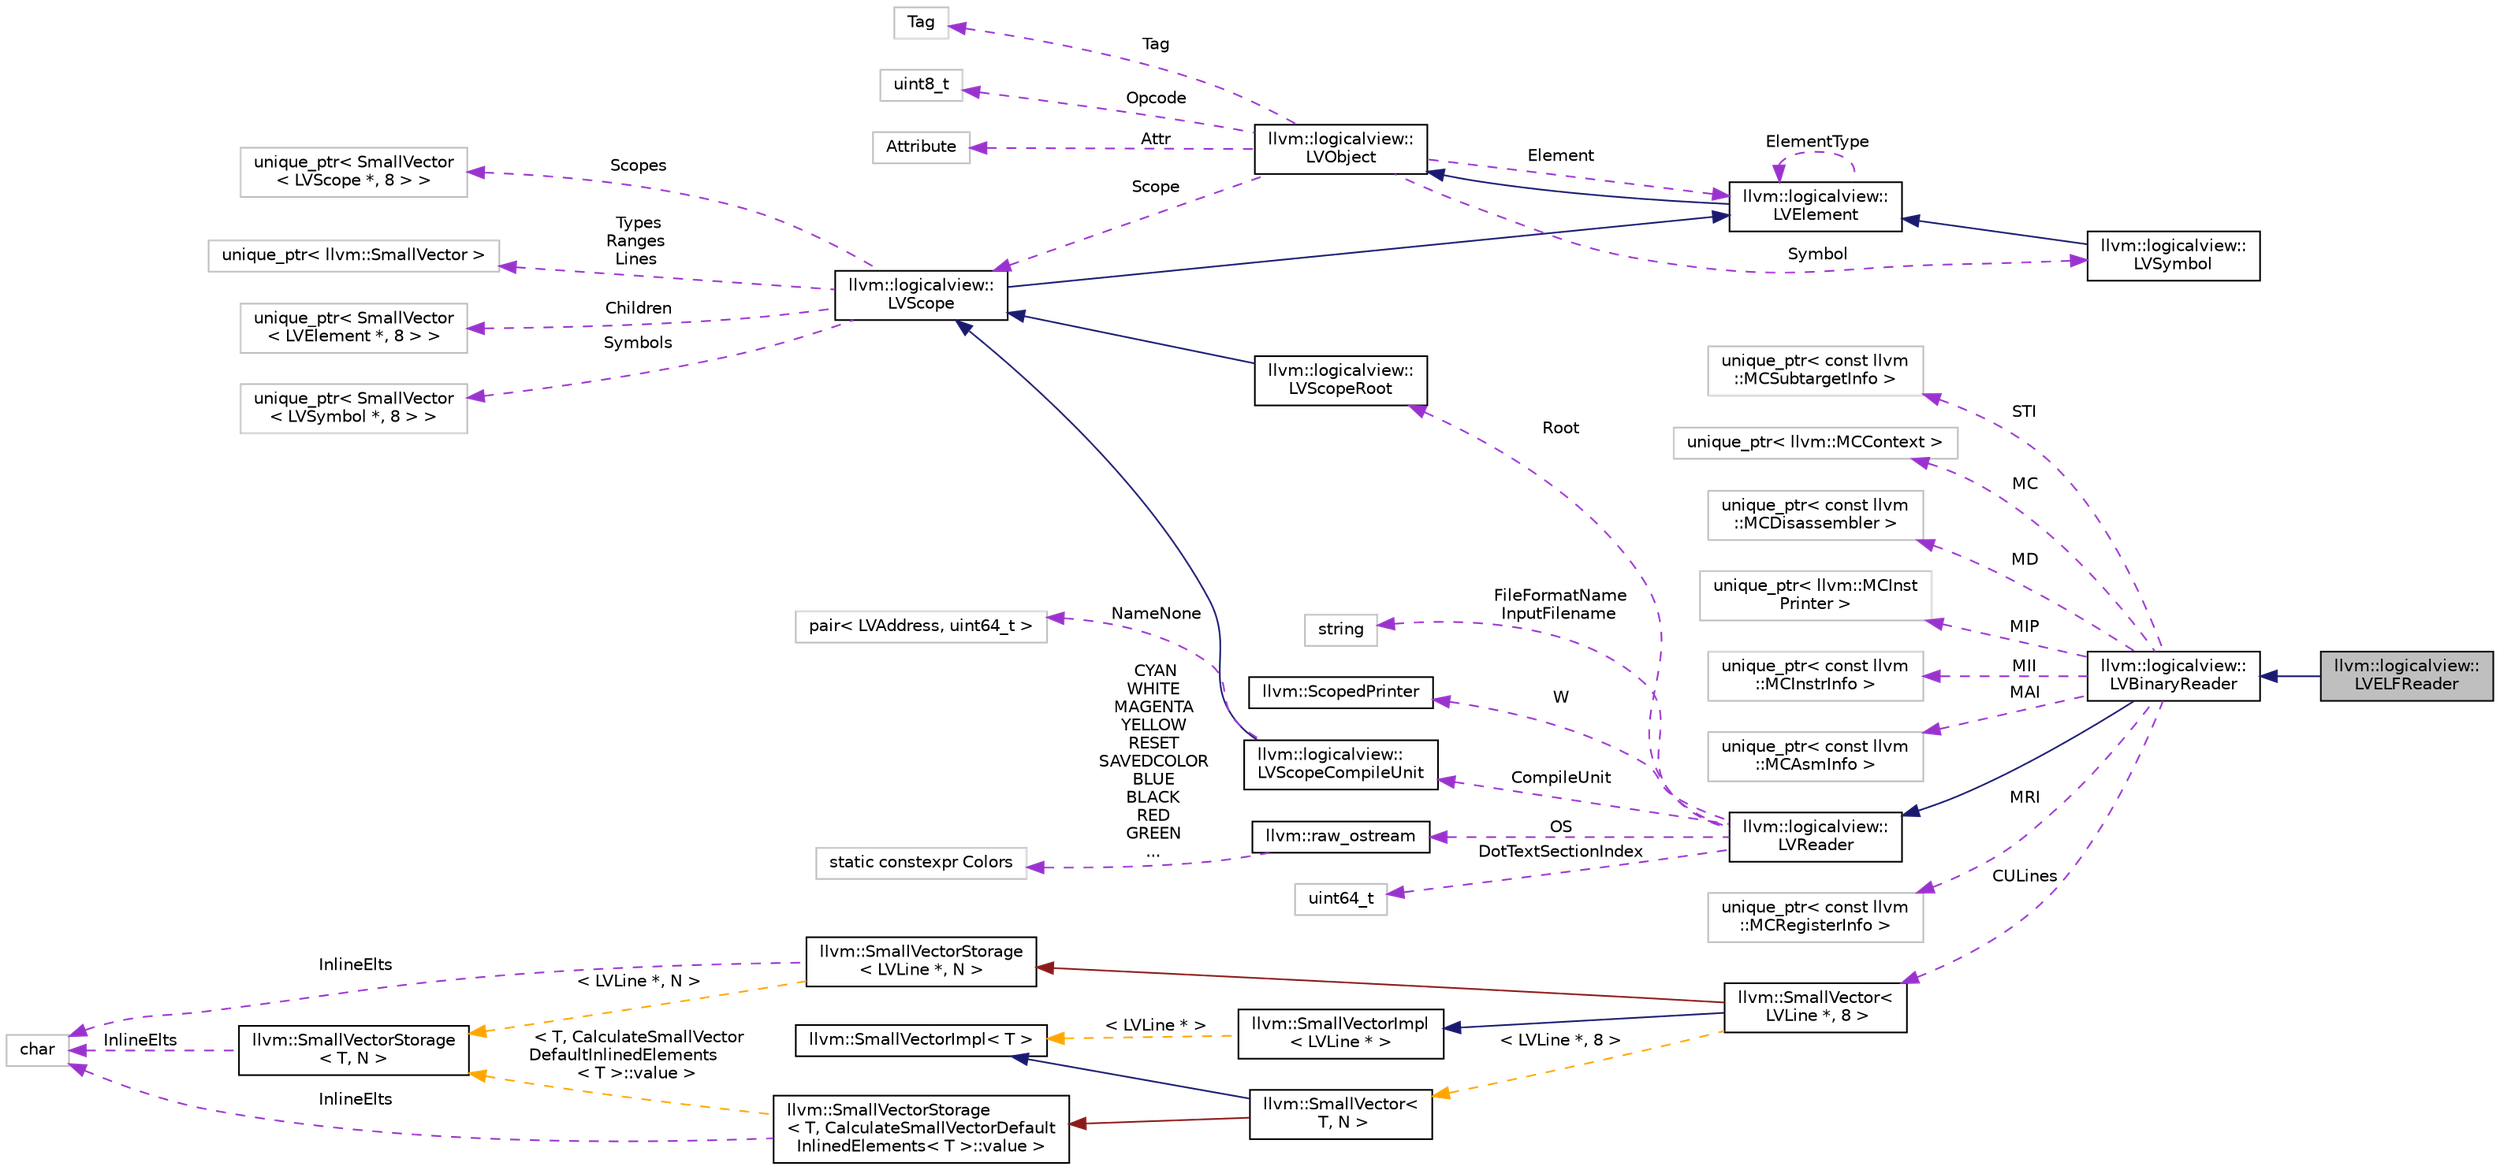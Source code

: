 digraph "llvm::logicalview::LVELFReader"
{
 // LATEX_PDF_SIZE
  bgcolor="transparent";
  edge [fontname="Helvetica",fontsize="10",labelfontname="Helvetica",labelfontsize="10"];
  node [fontname="Helvetica",fontsize="10",shape=record];
  rankdir="LR";
  Node1 [label="llvm::logicalview::\lLVELFReader",height=0.2,width=0.4,color="black", fillcolor="grey75", style="filled", fontcolor="black",tooltip=" "];
  Node2 -> Node1 [dir="back",color="midnightblue",fontsize="10",style="solid",fontname="Helvetica"];
  Node2 [label="llvm::logicalview::\lLVBinaryReader",height=0.2,width=0.4,color="black",URL="$classllvm_1_1logicalview_1_1LVBinaryReader.html",tooltip=" "];
  Node3 -> Node2 [dir="back",color="midnightblue",fontsize="10",style="solid",fontname="Helvetica"];
  Node3 [label="llvm::logicalview::\lLVReader",height=0.2,width=0.4,color="black",URL="$classllvm_1_1logicalview_1_1LVReader.html",tooltip="The logical reader owns of all the logical elements created during the debug information parsing."];
  Node4 -> Node3 [dir="back",color="darkorchid3",fontsize="10",style="dashed",label=" Root" ,fontname="Helvetica"];
  Node4 [label="llvm::logicalview::\lLVScopeRoot",height=0.2,width=0.4,color="black",URL="$classllvm_1_1logicalview_1_1LVScopeRoot.html",tooltip=" "];
  Node5 -> Node4 [dir="back",color="midnightblue",fontsize="10",style="solid",fontname="Helvetica"];
  Node5 [label="llvm::logicalview::\lLVScope",height=0.2,width=0.4,color="black",URL="$classllvm_1_1logicalview_1_1LVScope.html",tooltip=" "];
  Node6 -> Node5 [dir="back",color="midnightblue",fontsize="10",style="solid",fontname="Helvetica"];
  Node6 [label="llvm::logicalview::\lLVElement",height=0.2,width=0.4,color="black",URL="$classllvm_1_1logicalview_1_1LVElement.html",tooltip=" "];
  Node7 -> Node6 [dir="back",color="midnightblue",fontsize="10",style="solid",fontname="Helvetica"];
  Node7 [label="llvm::logicalview::\lLVObject",height=0.2,width=0.4,color="black",URL="$classllvm_1_1logicalview_1_1LVObject.html",tooltip=" "];
  Node6 -> Node7 [dir="back",color="darkorchid3",fontsize="10",style="dashed",label=" Element" ,fontname="Helvetica"];
  Node8 -> Node7 [dir="back",color="darkorchid3",fontsize="10",style="dashed",label=" Symbol" ,fontname="Helvetica"];
  Node8 [label="llvm::logicalview::\lLVSymbol",height=0.2,width=0.4,color="black",URL="$classllvm_1_1logicalview_1_1LVSymbol.html",tooltip=" "];
  Node6 -> Node8 [dir="back",color="midnightblue",fontsize="10",style="solid",fontname="Helvetica"];
  Node9 -> Node7 [dir="back",color="darkorchid3",fontsize="10",style="dashed",label=" Tag" ,fontname="Helvetica"];
  Node9 [label="Tag",height=0.2,width=0.4,color="grey75",tooltip=" "];
  Node10 -> Node7 [dir="back",color="darkorchid3",fontsize="10",style="dashed",label=" Opcode" ,fontname="Helvetica"];
  Node10 [label="uint8_t",height=0.2,width=0.4,color="grey75",tooltip=" "];
  Node5 -> Node7 [dir="back",color="darkorchid3",fontsize="10",style="dashed",label=" Scope" ,fontname="Helvetica"];
  Node11 -> Node7 [dir="back",color="darkorchid3",fontsize="10",style="dashed",label=" Attr" ,fontname="Helvetica"];
  Node11 [label="Attribute",height=0.2,width=0.4,color="grey75",tooltip=" "];
  Node6 -> Node6 [dir="back",color="darkorchid3",fontsize="10",style="dashed",label=" ElementType" ,fontname="Helvetica"];
  Node12 -> Node5 [dir="back",color="darkorchid3",fontsize="10",style="dashed",label=" Scopes" ,fontname="Helvetica"];
  Node12 [label="unique_ptr\< SmallVector\l\< LVScope *, 8 \> \>",height=0.2,width=0.4,color="grey75",tooltip=" "];
  Node13 -> Node5 [dir="back",color="darkorchid3",fontsize="10",style="dashed",label=" Types\nRanges\nLines" ,fontname="Helvetica"];
  Node13 [label="unique_ptr\< llvm::SmallVector \>",height=0.2,width=0.4,color="grey75",tooltip=" "];
  Node14 -> Node5 [dir="back",color="darkorchid3",fontsize="10",style="dashed",label=" Children" ,fontname="Helvetica"];
  Node14 [label="unique_ptr\< SmallVector\l\< LVElement *, 8 \> \>",height=0.2,width=0.4,color="grey75",tooltip=" "];
  Node15 -> Node5 [dir="back",color="darkorchid3",fontsize="10",style="dashed",label=" Symbols" ,fontname="Helvetica"];
  Node15 [label="unique_ptr\< SmallVector\l\< LVSymbol *, 8 \> \>",height=0.2,width=0.4,color="grey75",tooltip=" "];
  Node16 -> Node3 [dir="back",color="darkorchid3",fontsize="10",style="dashed",label=" DotTextSectionIndex" ,fontname="Helvetica"];
  Node16 [label="uint64_t",height=0.2,width=0.4,color="grey75",tooltip=" "];
  Node17 -> Node3 [dir="back",color="darkorchid3",fontsize="10",style="dashed",label=" CompileUnit" ,fontname="Helvetica"];
  Node17 [label="llvm::logicalview::\lLVScopeCompileUnit",height=0.2,width=0.4,color="black",URL="$classllvm_1_1logicalview_1_1LVScopeCompileUnit.html",tooltip=" "];
  Node5 -> Node17 [dir="back",color="midnightblue",fontsize="10",style="solid",fontname="Helvetica"];
  Node18 -> Node17 [dir="back",color="darkorchid3",fontsize="10",style="dashed",label=" NameNone" ,fontname="Helvetica"];
  Node18 [label="pair\< LVAddress, uint64_t \>",height=0.2,width=0.4,color="grey75",tooltip=" "];
  Node19 -> Node3 [dir="back",color="darkorchid3",fontsize="10",style="dashed",label=" FileFormatName\nInputFilename" ,fontname="Helvetica"];
  Node19 [label="string",height=0.2,width=0.4,color="grey75",tooltip=" "];
  Node20 -> Node3 [dir="back",color="darkorchid3",fontsize="10",style="dashed",label=" W" ,fontname="Helvetica"];
  Node20 [label="llvm::ScopedPrinter",height=0.2,width=0.4,color="black",URL="$classllvm_1_1ScopedPrinter.html",tooltip=" "];
  Node21 -> Node3 [dir="back",color="darkorchid3",fontsize="10",style="dashed",label=" OS" ,fontname="Helvetica"];
  Node21 [label="llvm::raw_ostream",height=0.2,width=0.4,color="black",URL="$classllvm_1_1raw__ostream.html",tooltip="This class implements an extremely fast bulk output stream that can only output to a stream."];
  Node22 -> Node21 [dir="back",color="darkorchid3",fontsize="10",style="dashed",label=" CYAN\nWHITE\nMAGENTA\nYELLOW\nRESET\nSAVEDCOLOR\nBLUE\nBLACK\nRED\nGREEN\n..." ,fontname="Helvetica"];
  Node22 [label="static constexpr Colors",height=0.2,width=0.4,color="grey75",tooltip=" "];
  Node23 -> Node2 [dir="back",color="darkorchid3",fontsize="10",style="dashed",label=" MRI" ,fontname="Helvetica"];
  Node23 [label="unique_ptr\< const llvm\l::MCRegisterInfo \>",height=0.2,width=0.4,color="grey75",tooltip=" "];
  Node24 -> Node2 [dir="back",color="darkorchid3",fontsize="10",style="dashed",label=" CULines" ,fontname="Helvetica"];
  Node24 [label="llvm::SmallVector\<\l LVLine *, 8 \>",height=0.2,width=0.4,color="black",URL="$classllvm_1_1SmallVector.html",tooltip=" "];
  Node25 -> Node24 [dir="back",color="midnightblue",fontsize="10",style="solid",fontname="Helvetica"];
  Node25 [label="llvm::SmallVectorImpl\l\< LVLine * \>",height=0.2,width=0.4,color="black",URL="$classllvm_1_1SmallVectorImpl.html",tooltip=" "];
  Node26 -> Node25 [dir="back",color="orange",fontsize="10",style="dashed",label=" \< LVLine * \>" ,fontname="Helvetica"];
  Node26 [label="llvm::SmallVectorImpl\< T \>",height=0.2,width=0.4,color="black",URL="$classllvm_1_1SmallVectorImpl.html",tooltip="This class consists of common code factored out of the SmallVector class to reduce code duplication b..."];
  Node27 -> Node24 [dir="back",color="firebrick4",fontsize="10",style="solid",fontname="Helvetica"];
  Node27 [label="llvm::SmallVectorStorage\l\< LVLine *, N \>",height=0.2,width=0.4,color="black",URL="$structllvm_1_1SmallVectorStorage.html",tooltip=" "];
  Node28 -> Node27 [dir="back",color="darkorchid3",fontsize="10",style="dashed",label=" InlineElts" ,fontname="Helvetica"];
  Node28 [label="char",height=0.2,width=0.4,color="grey75",tooltip=" "];
  Node29 -> Node27 [dir="back",color="orange",fontsize="10",style="dashed",label=" \< LVLine *, N \>" ,fontname="Helvetica"];
  Node29 [label="llvm::SmallVectorStorage\l\< T, N \>",height=0.2,width=0.4,color="black",URL="$structllvm_1_1SmallVectorStorage.html",tooltip="Storage for the SmallVector elements."];
  Node28 -> Node29 [dir="back",color="darkorchid3",fontsize="10",style="dashed",label=" InlineElts" ,fontname="Helvetica"];
  Node30 -> Node24 [dir="back",color="orange",fontsize="10",style="dashed",label=" \< LVLine *, 8 \>" ,fontname="Helvetica"];
  Node30 [label="llvm::SmallVector\<\l T, N \>",height=0.2,width=0.4,color="black",URL="$classllvm_1_1SmallVector.html",tooltip="This is a 'vector' (really, a variable-sized array), optimized for the case when the array is small."];
  Node26 -> Node30 [dir="back",color="midnightblue",fontsize="10",style="solid",fontname="Helvetica"];
  Node31 -> Node30 [dir="back",color="firebrick4",fontsize="10",style="solid",fontname="Helvetica"];
  Node31 [label="llvm::SmallVectorStorage\l\< T, CalculateSmallVectorDefault\lInlinedElements\< T \>::value \>",height=0.2,width=0.4,color="black",URL="$structllvm_1_1SmallVectorStorage.html",tooltip=" "];
  Node28 -> Node31 [dir="back",color="darkorchid3",fontsize="10",style="dashed",label=" InlineElts" ,fontname="Helvetica"];
  Node29 -> Node31 [dir="back",color="orange",fontsize="10",style="dashed",label=" \< T, CalculateSmallVector\lDefaultInlinedElements\l\< T \>::value \>" ,fontname="Helvetica"];
  Node32 -> Node2 [dir="back",color="darkorchid3",fontsize="10",style="dashed",label=" STI" ,fontname="Helvetica"];
  Node32 [label="unique_ptr\< const llvm\l::MCSubtargetInfo \>",height=0.2,width=0.4,color="grey75",tooltip=" "];
  Node33 -> Node2 [dir="back",color="darkorchid3",fontsize="10",style="dashed",label=" MC" ,fontname="Helvetica"];
  Node33 [label="unique_ptr\< llvm::MCContext \>",height=0.2,width=0.4,color="grey75",tooltip=" "];
  Node34 -> Node2 [dir="back",color="darkorchid3",fontsize="10",style="dashed",label=" MD" ,fontname="Helvetica"];
  Node34 [label="unique_ptr\< const llvm\l::MCDisassembler \>",height=0.2,width=0.4,color="grey75",tooltip=" "];
  Node35 -> Node2 [dir="back",color="darkorchid3",fontsize="10",style="dashed",label=" MIP" ,fontname="Helvetica"];
  Node35 [label="unique_ptr\< llvm::MCInst\lPrinter \>",height=0.2,width=0.4,color="grey75",tooltip=" "];
  Node36 -> Node2 [dir="back",color="darkorchid3",fontsize="10",style="dashed",label=" MII" ,fontname="Helvetica"];
  Node36 [label="unique_ptr\< const llvm\l::MCInstrInfo \>",height=0.2,width=0.4,color="grey75",tooltip=" "];
  Node37 -> Node2 [dir="back",color="darkorchid3",fontsize="10",style="dashed",label=" MAI" ,fontname="Helvetica"];
  Node37 [label="unique_ptr\< const llvm\l::MCAsmInfo \>",height=0.2,width=0.4,color="grey75",tooltip=" "];
}
